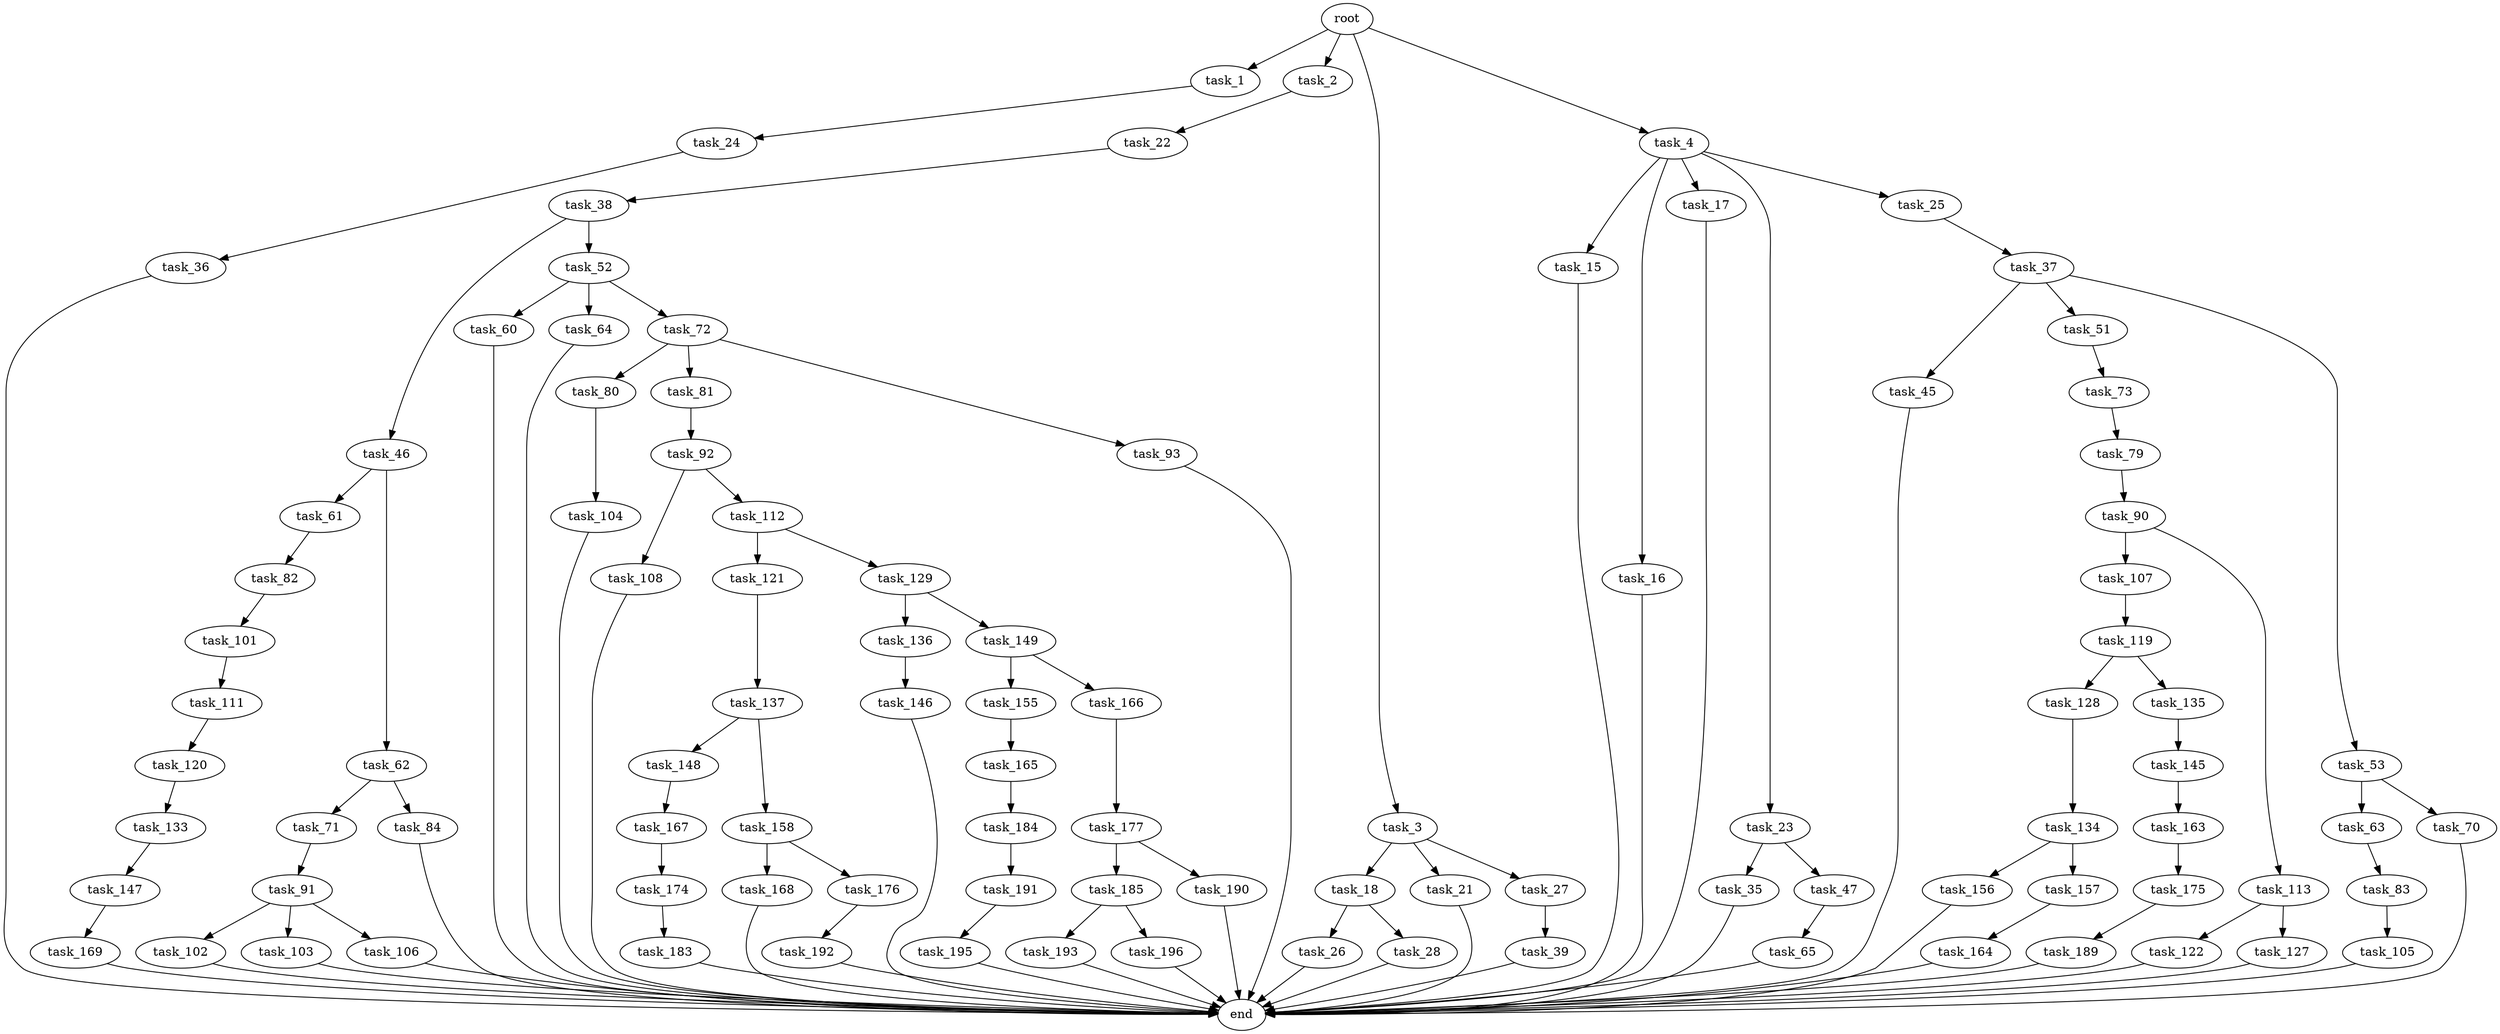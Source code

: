 digraph G {
  root [size="0.000000"];
  task_1 [size="46258416166.000000"];
  task_2 [size="342218709664.000000"];
  task_3 [size="68719476736.000000"];
  task_4 [size="782757789696.000000"];
  task_24 [size="27241962612.000000"];
  task_22 [size="39927849347.000000"];
  task_18 [size="68719476736.000000"];
  task_21 [size="18618008002.000000"];
  task_27 [size="1073741824000.000000"];
  task_15 [size="8589934592.000000"];
  task_16 [size="456096011384.000000"];
  task_17 [size="68719476736.000000"];
  task_23 [size="91694598128.000000"];
  task_25 [size="26997843534.000000"];
  end [size="0.000000"];
  task_26 [size="1215905986819.000000"];
  task_28 [size="18179468246.000000"];
  task_38 [size="3247081727.000000"];
  task_35 [size="584051128856.000000"];
  task_47 [size="368293445632.000000"];
  task_36 [size="1073741824000.000000"];
  task_37 [size="4898564850.000000"];
  task_39 [size="40823494718.000000"];
  task_45 [size="225465777379.000000"];
  task_51 [size="3902821152.000000"];
  task_53 [size="9484474450.000000"];
  task_46 [size="134974397207.000000"];
  task_52 [size="6350726165.000000"];
  task_61 [size="50496423759.000000"];
  task_62 [size="134217728000.000000"];
  task_65 [size="9760143319.000000"];
  task_73 [size="223470367155.000000"];
  task_60 [size="3850557634.000000"];
  task_64 [size="1761147028.000000"];
  task_72 [size="10139310738.000000"];
  task_63 [size="314244938223.000000"];
  task_70 [size="3126813540.000000"];
  task_82 [size="20166625546.000000"];
  task_71 [size="2749108283.000000"];
  task_84 [size="1073741824000.000000"];
  task_83 [size="134217728000.000000"];
  task_91 [size="918240069.000000"];
  task_80 [size="790843058200.000000"];
  task_81 [size="183132292483.000000"];
  task_93 [size="782757789696.000000"];
  task_79 [size="448240269.000000"];
  task_90 [size="43444460025.000000"];
  task_104 [size="4133846023.000000"];
  task_92 [size="165344129488.000000"];
  task_101 [size="231928233984.000000"];
  task_105 [size="1996456986.000000"];
  task_107 [size="1060488693398.000000"];
  task_113 [size="11928739753.000000"];
  task_102 [size="782757789696.000000"];
  task_103 [size="538298942205.000000"];
  task_106 [size="231928233984.000000"];
  task_108 [size="28991029248.000000"];
  task_112 [size="23334714423.000000"];
  task_111 [size="68719476736.000000"];
  task_119 [size="28991029248.000000"];
  task_120 [size="50690517812.000000"];
  task_121 [size="18603219869.000000"];
  task_129 [size="8731633418.000000"];
  task_122 [size="68719476736.000000"];
  task_127 [size="231928233984.000000"];
  task_128 [size="67778509922.000000"];
  task_135 [size="386026582775.000000"];
  task_133 [size="68719476736.000000"];
  task_137 [size="20909330531.000000"];
  task_134 [size="8589934592.000000"];
  task_136 [size="108949721450.000000"];
  task_149 [size="28991029248.000000"];
  task_147 [size="17966354473.000000"];
  task_156 [size="7753069966.000000"];
  task_157 [size="6012704436.000000"];
  task_145 [size="29438652337.000000"];
  task_146 [size="5671892952.000000"];
  task_148 [size="511004517764.000000"];
  task_158 [size="11064769832.000000"];
  task_163 [size="13534951074.000000"];
  task_169 [size="231928233984.000000"];
  task_167 [size="1216693078.000000"];
  task_155 [size="28991029248.000000"];
  task_166 [size="28991029248.000000"];
  task_165 [size="307312193545.000000"];
  task_164 [size="29755678614.000000"];
  task_168 [size="123635294100.000000"];
  task_176 [size="108995057025.000000"];
  task_175 [size="50798466170.000000"];
  task_184 [size="23439983084.000000"];
  task_177 [size="16745091558.000000"];
  task_174 [size="549755813888.000000"];
  task_183 [size="8589934592.000000"];
  task_189 [size="177842898064.000000"];
  task_192 [size="10495535348.000000"];
  task_185 [size="16638950526.000000"];
  task_190 [size="5156449098.000000"];
  task_191 [size="773753884644.000000"];
  task_193 [size="750122322.000000"];
  task_196 [size="27508080281.000000"];
  task_195 [size="705604798970.000000"];

  root -> task_1 [size="1.000000"];
  root -> task_2 [size="1.000000"];
  root -> task_3 [size="1.000000"];
  root -> task_4 [size="1.000000"];
  task_1 -> task_24 [size="75497472.000000"];
  task_2 -> task_22 [size="536870912.000000"];
  task_3 -> task_18 [size="134217728.000000"];
  task_3 -> task_21 [size="134217728.000000"];
  task_3 -> task_27 [size="134217728.000000"];
  task_4 -> task_15 [size="679477248.000000"];
  task_4 -> task_16 [size="679477248.000000"];
  task_4 -> task_17 [size="679477248.000000"];
  task_4 -> task_23 [size="679477248.000000"];
  task_4 -> task_25 [size="679477248.000000"];
  task_24 -> task_36 [size="838860800.000000"];
  task_22 -> task_38 [size="679477248.000000"];
  task_18 -> task_26 [size="134217728.000000"];
  task_18 -> task_28 [size="134217728.000000"];
  task_21 -> end [size="1.000000"];
  task_27 -> task_39 [size="838860800.000000"];
  task_15 -> end [size="1.000000"];
  task_16 -> end [size="1.000000"];
  task_17 -> end [size="1.000000"];
  task_23 -> task_35 [size="75497472.000000"];
  task_23 -> task_47 [size="75497472.000000"];
  task_25 -> task_37 [size="536870912.000000"];
  task_26 -> end [size="1.000000"];
  task_28 -> end [size="1.000000"];
  task_38 -> task_46 [size="75497472.000000"];
  task_38 -> task_52 [size="75497472.000000"];
  task_35 -> end [size="1.000000"];
  task_47 -> task_65 [size="411041792.000000"];
  task_36 -> end [size="1.000000"];
  task_37 -> task_45 [size="134217728.000000"];
  task_37 -> task_51 [size="134217728.000000"];
  task_37 -> task_53 [size="134217728.000000"];
  task_39 -> end [size="1.000000"];
  task_45 -> end [size="1.000000"];
  task_51 -> task_73 [size="75497472.000000"];
  task_53 -> task_63 [size="411041792.000000"];
  task_53 -> task_70 [size="411041792.000000"];
  task_46 -> task_61 [size="301989888.000000"];
  task_46 -> task_62 [size="301989888.000000"];
  task_52 -> task_60 [size="411041792.000000"];
  task_52 -> task_64 [size="411041792.000000"];
  task_52 -> task_72 [size="411041792.000000"];
  task_61 -> task_82 [size="838860800.000000"];
  task_62 -> task_71 [size="209715200.000000"];
  task_62 -> task_84 [size="209715200.000000"];
  task_65 -> end [size="1.000000"];
  task_73 -> task_79 [size="209715200.000000"];
  task_60 -> end [size="1.000000"];
  task_64 -> end [size="1.000000"];
  task_72 -> task_80 [size="301989888.000000"];
  task_72 -> task_81 [size="301989888.000000"];
  task_72 -> task_93 [size="301989888.000000"];
  task_63 -> task_83 [size="301989888.000000"];
  task_70 -> end [size="1.000000"];
  task_82 -> task_101 [size="679477248.000000"];
  task_71 -> task_91 [size="301989888.000000"];
  task_84 -> end [size="1.000000"];
  task_83 -> task_105 [size="209715200.000000"];
  task_91 -> task_102 [size="75497472.000000"];
  task_91 -> task_103 [size="75497472.000000"];
  task_91 -> task_106 [size="75497472.000000"];
  task_80 -> task_104 [size="536870912.000000"];
  task_81 -> task_92 [size="209715200.000000"];
  task_93 -> end [size="1.000000"];
  task_79 -> task_90 [size="33554432.000000"];
  task_90 -> task_107 [size="838860800.000000"];
  task_90 -> task_113 [size="838860800.000000"];
  task_104 -> end [size="1.000000"];
  task_92 -> task_108 [size="301989888.000000"];
  task_92 -> task_112 [size="301989888.000000"];
  task_101 -> task_111 [size="301989888.000000"];
  task_105 -> end [size="1.000000"];
  task_107 -> task_119 [size="838860800.000000"];
  task_113 -> task_122 [size="838860800.000000"];
  task_113 -> task_127 [size="838860800.000000"];
  task_102 -> end [size="1.000000"];
  task_103 -> end [size="1.000000"];
  task_106 -> end [size="1.000000"];
  task_108 -> end [size="1.000000"];
  task_112 -> task_121 [size="411041792.000000"];
  task_112 -> task_129 [size="411041792.000000"];
  task_111 -> task_120 [size="134217728.000000"];
  task_119 -> task_128 [size="75497472.000000"];
  task_119 -> task_135 [size="75497472.000000"];
  task_120 -> task_133 [size="838860800.000000"];
  task_121 -> task_137 [size="838860800.000000"];
  task_129 -> task_136 [size="536870912.000000"];
  task_129 -> task_149 [size="536870912.000000"];
  task_122 -> end [size="1.000000"];
  task_127 -> end [size="1.000000"];
  task_128 -> task_134 [size="75497472.000000"];
  task_135 -> task_145 [size="411041792.000000"];
  task_133 -> task_147 [size="134217728.000000"];
  task_137 -> task_148 [size="411041792.000000"];
  task_137 -> task_158 [size="411041792.000000"];
  task_134 -> task_156 [size="33554432.000000"];
  task_134 -> task_157 [size="33554432.000000"];
  task_136 -> task_146 [size="411041792.000000"];
  task_149 -> task_155 [size="75497472.000000"];
  task_149 -> task_166 [size="75497472.000000"];
  task_147 -> task_169 [size="411041792.000000"];
  task_156 -> end [size="1.000000"];
  task_157 -> task_164 [size="134217728.000000"];
  task_145 -> task_163 [size="679477248.000000"];
  task_146 -> end [size="1.000000"];
  task_148 -> task_167 [size="536870912.000000"];
  task_158 -> task_168 [size="536870912.000000"];
  task_158 -> task_176 [size="536870912.000000"];
  task_163 -> task_175 [size="411041792.000000"];
  task_169 -> end [size="1.000000"];
  task_167 -> task_174 [size="33554432.000000"];
  task_155 -> task_165 [size="75497472.000000"];
  task_166 -> task_177 [size="75497472.000000"];
  task_165 -> task_184 [size="209715200.000000"];
  task_164 -> end [size="1.000000"];
  task_168 -> end [size="1.000000"];
  task_176 -> task_192 [size="75497472.000000"];
  task_175 -> task_189 [size="209715200.000000"];
  task_184 -> task_191 [size="411041792.000000"];
  task_177 -> task_185 [size="411041792.000000"];
  task_177 -> task_190 [size="411041792.000000"];
  task_174 -> task_183 [size="536870912.000000"];
  task_183 -> end [size="1.000000"];
  task_189 -> end [size="1.000000"];
  task_192 -> end [size="1.000000"];
  task_185 -> task_193 [size="33554432.000000"];
  task_185 -> task_196 [size="33554432.000000"];
  task_190 -> end [size="1.000000"];
  task_191 -> task_195 [size="536870912.000000"];
  task_193 -> end [size="1.000000"];
  task_196 -> end [size="1.000000"];
  task_195 -> end [size="1.000000"];
}
